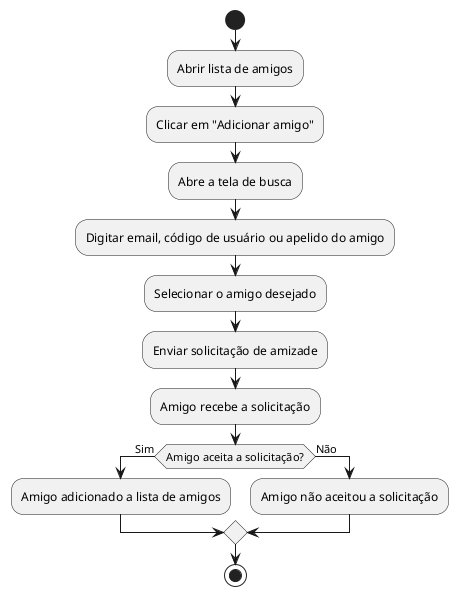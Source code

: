 @startuml adicionar_amigo
start
:Abrir lista de amigos;
:Clicar em "Adicionar amigo";
:Abre a tela de busca;
:Digitar email, código de usuário ou apelido do amigo;
:Selecionar o amigo desejado;
:Enviar solicitação de amizade;
:Amigo recebe a solicitação;
if (Amigo aceita a solicitação?) then (Sim)
:Amigo adicionado a lista de amigos;
else (Não)
:Amigo não aceitou a solicitação;
endif
stop
@enduml